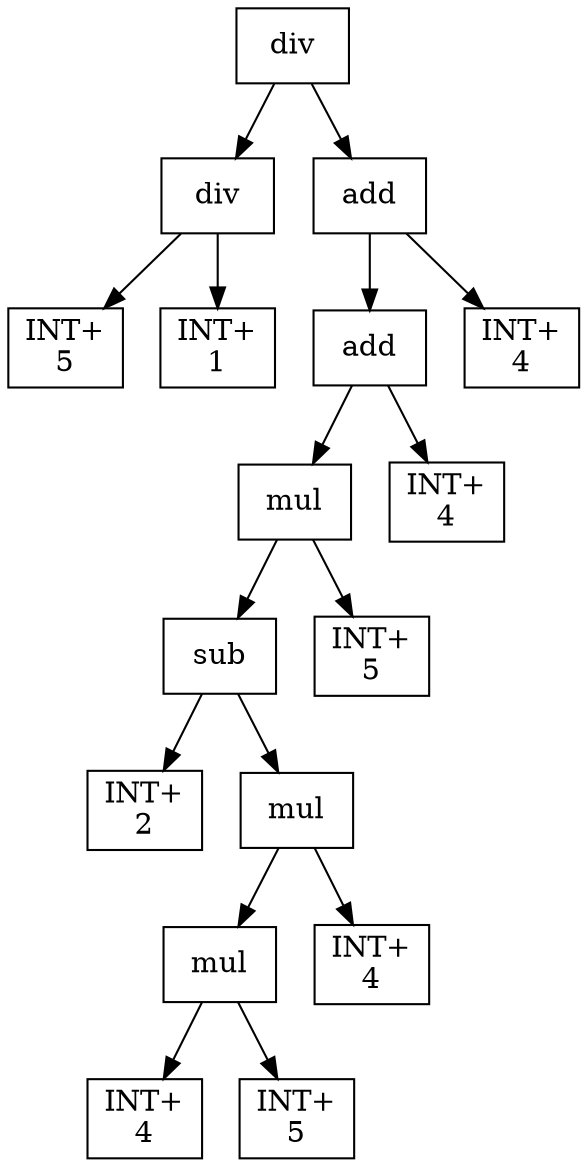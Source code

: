 digraph expr {
  node [shape=box];
  n1 [label="div"];
  n2 [label="div"];
  n3 [label="INT+\n5"];
  n4 [label="INT+\n1"];
  n2 -> n3;
  n2 -> n4;
  n5 [label="add"];
  n6 [label="add"];
  n7 [label="mul"];
  n8 [label="sub"];
  n9 [label="INT+\n2"];
  n10 [label="mul"];
  n11 [label="mul"];
  n12 [label="INT+\n4"];
  n13 [label="INT+\n5"];
  n11 -> n12;
  n11 -> n13;
  n14 [label="INT+\n4"];
  n10 -> n11;
  n10 -> n14;
  n8 -> n9;
  n8 -> n10;
  n15 [label="INT+\n5"];
  n7 -> n8;
  n7 -> n15;
  n16 [label="INT+\n4"];
  n6 -> n7;
  n6 -> n16;
  n17 [label="INT+\n4"];
  n5 -> n6;
  n5 -> n17;
  n1 -> n2;
  n1 -> n5;
}